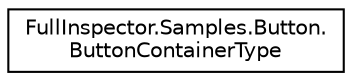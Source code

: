digraph "Graphical Class Hierarchy"
{
  edge [fontname="Helvetica",fontsize="10",labelfontname="Helvetica",labelfontsize="10"];
  node [fontname="Helvetica",fontsize="10",shape=record];
  rankdir="LR";
  Node1 [label="FullInspector.Samples.Button.\lButtonContainerType",height=0.2,width=0.4,color="black", fillcolor="white", style="filled",URL="$class_full_inspector_1_1_samples_1_1_button_1_1_button_container_type.html"];
}
